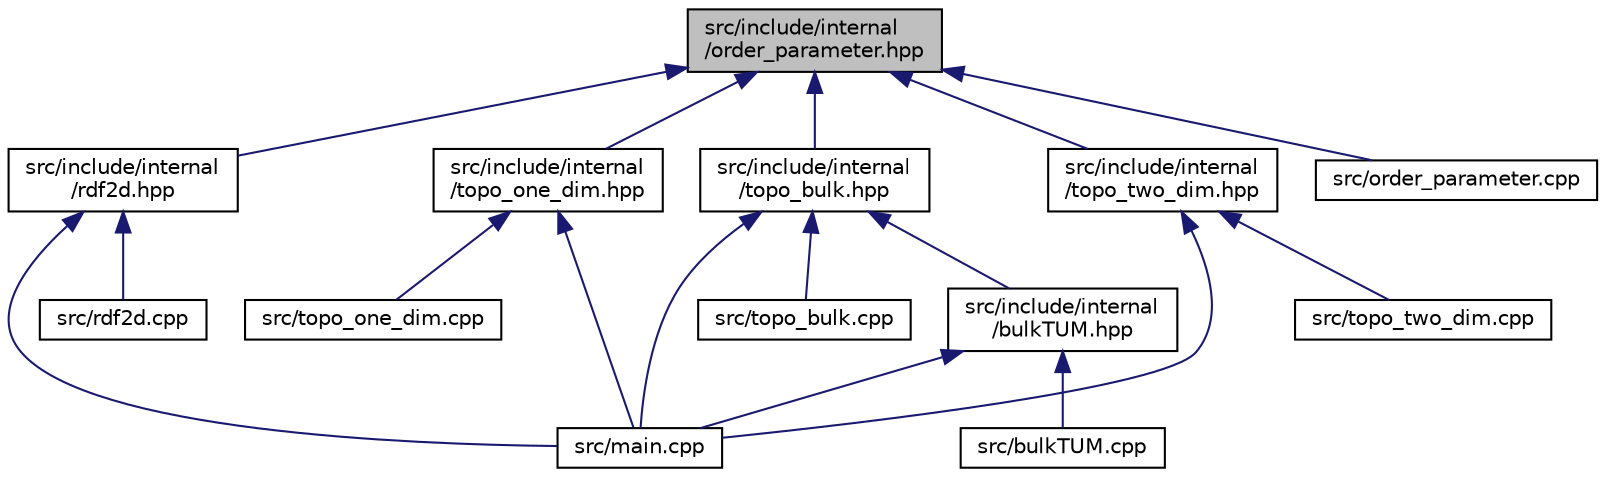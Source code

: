 digraph "src/include/internal/order_parameter.hpp"
{
 // INTERACTIVE_SVG=YES
 // LATEX_PDF_SIZE
  edge [fontname="Helvetica",fontsize="10",labelfontname="Helvetica",labelfontsize="10"];
  node [fontname="Helvetica",fontsize="10",shape=record];
  Node1 [label="src/include/internal\l/order_parameter.hpp",height=0.2,width=0.4,color="black", fillcolor="grey75", style="filled", fontcolor="black",tooltip=" "];
  Node1 -> Node2 [dir="back",color="midnightblue",fontsize="10",style="solid",fontname="Helvetica"];
  Node2 [label="src/include/internal\l/rdf2d.hpp",height=0.2,width=0.4,color="black", fillcolor="white", style="filled",URL="$rdf2d_8hpp.html",tooltip="File containing functions used to calculate the in-plane radial distribution functions."];
  Node2 -> Node3 [dir="back",color="midnightblue",fontsize="10",style="solid",fontname="Helvetica"];
  Node3 [label="src/main.cpp",height=0.2,width=0.4,color="black", fillcolor="white", style="filled",URL="$main_8cpp.html",tooltip=" "];
  Node2 -> Node4 [dir="back",color="midnightblue",fontsize="10",style="solid",fontname="Helvetica"];
  Node4 [label="src/rdf2d.cpp",height=0.2,width=0.4,color="black", fillcolor="white", style="filled",URL="$rdf2d_8cpp.html",tooltip=" "];
  Node1 -> Node5 [dir="back",color="midnightblue",fontsize="10",style="solid",fontname="Helvetica"];
  Node5 [label="src/include/internal\l/topo_bulk.hpp",height=0.2,width=0.4,color="black", fillcolor="white", style="filled",URL="$topo__bulk_8hpp.html",tooltip="File containing functions used specific to bulk topological network critera."];
  Node5 -> Node6 [dir="back",color="midnightblue",fontsize="10",style="solid",fontname="Helvetica"];
  Node6 [label="src/include/internal\l/bulkTUM.hpp",height=0.2,width=0.4,color="black", fillcolor="white", style="filled",URL="$bulkTUM_8hpp.html",tooltip="File containing functions used specific to bulk topological unit matching (TUM) criterion."];
  Node6 -> Node7 [dir="back",color="midnightblue",fontsize="10",style="solid",fontname="Helvetica"];
  Node7 [label="src/bulkTUM.cpp",height=0.2,width=0.4,color="black", fillcolor="white", style="filled",URL="$bulkTUM_8cpp.html",tooltip=" "];
  Node6 -> Node3 [dir="back",color="midnightblue",fontsize="10",style="solid",fontname="Helvetica"];
  Node5 -> Node3 [dir="back",color="midnightblue",fontsize="10",style="solid",fontname="Helvetica"];
  Node5 -> Node8 [dir="back",color="midnightblue",fontsize="10",style="solid",fontname="Helvetica"];
  Node8 [label="src/topo_bulk.cpp",height=0.2,width=0.4,color="black", fillcolor="white", style="filled",URL="$topo__bulk_8cpp.html",tooltip=" "];
  Node1 -> Node9 [dir="back",color="midnightblue",fontsize="10",style="solid",fontname="Helvetica"];
  Node9 [label="src/include/internal\l/topo_one_dim.hpp",height=0.2,width=0.4,color="black", fillcolor="white", style="filled",URL="$topo__one__dim_8hpp.html",tooltip="File containing functions used specific to quasi-one-dimensional topological network critera (the pri..."];
  Node9 -> Node3 [dir="back",color="midnightblue",fontsize="10",style="solid",fontname="Helvetica"];
  Node9 -> Node10 [dir="back",color="midnightblue",fontsize="10",style="solid",fontname="Helvetica"];
  Node10 [label="src/topo_one_dim.cpp",height=0.2,width=0.4,color="black", fillcolor="white", style="filled",URL="$topo__one__dim_8cpp.html",tooltip=" "];
  Node1 -> Node11 [dir="back",color="midnightblue",fontsize="10",style="solid",fontname="Helvetica"];
  Node11 [label="src/include/internal\l/topo_two_dim.hpp",height=0.2,width=0.4,color="black", fillcolor="white", style="filled",URL="$topo__two__dim_8hpp.html",tooltip=" "];
  Node11 -> Node3 [dir="back",color="midnightblue",fontsize="10",style="solid",fontname="Helvetica"];
  Node11 -> Node12 [dir="back",color="midnightblue",fontsize="10",style="solid",fontname="Helvetica"];
  Node12 [label="src/topo_two_dim.cpp",height=0.2,width=0.4,color="black", fillcolor="white", style="filled",URL="$topo__two__dim_8cpp.html",tooltip=" "];
  Node1 -> Node13 [dir="back",color="midnightblue",fontsize="10",style="solid",fontname="Helvetica"];
  Node13 [label="src/order_parameter.cpp",height=0.2,width=0.4,color="black", fillcolor="white", style="filled",URL="$order__parameter_8cpp.html",tooltip=" "];
}
